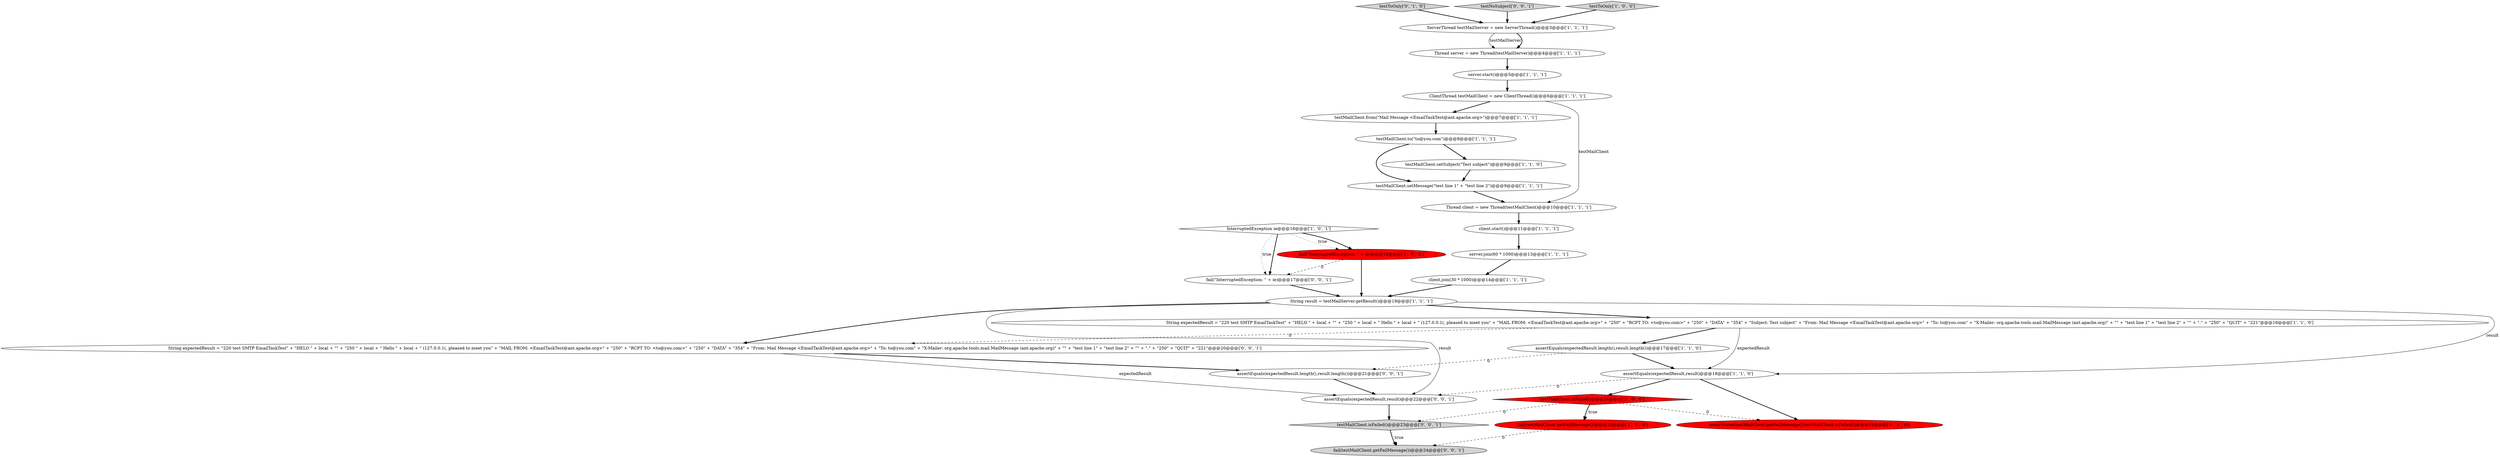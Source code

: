 digraph {
21 [style = filled, label = "testToOnly['0', '1', '0']", fillcolor = lightgray, shape = diamond image = "AAA0AAABBB2BBB"];
20 [style = filled, label = "fail(\"InterruptedException: \" + ie)@@@18@@@['1', '0', '0']", fillcolor = red, shape = ellipse image = "AAA1AAABBB1BBB"];
6 [style = filled, label = "Thread client = new Thread(testMailClient)@@@10@@@['1', '1', '1']", fillcolor = white, shape = ellipse image = "AAA0AAABBB1BBB"];
17 [style = filled, label = "testMailClient.setMessage(\"test line 1\" + \"test line 2\")@@@9@@@['1', '1', '1']", fillcolor = white, shape = ellipse image = "AAA0AAABBB1BBB"];
11 [style = filled, label = "testMailClient.to(\"to@you.com\")@@@8@@@['1', '1', '1']", fillcolor = white, shape = ellipse image = "AAA0AAABBB1BBB"];
25 [style = filled, label = "fail(\"InterruptedException: \" + ie)@@@17@@@['0', '0', '1']", fillcolor = white, shape = ellipse image = "AAA0AAABBB3BBB"];
8 [style = filled, label = "testMailClient.setSubject(\"Test subject\")@@@9@@@['1', '1', '0']", fillcolor = white, shape = ellipse image = "AAA0AAABBB1BBB"];
0 [style = filled, label = "testMailClient.from(\"Mail Message <EmailTaskTest@ant.apache.org>\")@@@7@@@['1', '1', '1']", fillcolor = white, shape = ellipse image = "AAA0AAABBB1BBB"];
15 [style = filled, label = "assertEquals(expectedResult.length(),result.length())@@@17@@@['1', '1', '0']", fillcolor = white, shape = ellipse image = "AAA0AAABBB1BBB"];
23 [style = filled, label = "assertEquals(expectedResult,result)@@@22@@@['0', '0', '1']", fillcolor = white, shape = ellipse image = "AAA0AAABBB3BBB"];
24 [style = filled, label = "testNoSubject['0', '0', '1']", fillcolor = lightgray, shape = diamond image = "AAA0AAABBB3BBB"];
26 [style = filled, label = "String expectedResult = \"220 test SMTP EmailTaskTest\" + \"HELO \" + local + \"\" + \"250 \" + local + \" Hello \" + local + \" (127.0.0.1(, pleased to meet you\" + \"MAIL FROM: <EmailTaskTest@ant.apache.org>\" + \"250\" + \"RCPT TO: <to@you.com>\" + \"250\" + \"DATA\" + \"354\" + \"From: Mail Message <EmailTaskTest@ant.apache.org>\" + \"To: to@you.com\" + \"X-Mailer: org.apache.tools.mail.MailMessage (ant.apache.org)\" + \"\" + \"test line 1\" + \"test line 2\" + \"\" + \".\" + \"250\" + \"QUIT\" + \"221\"@@@20@@@['0', '0', '1']", fillcolor = white, shape = ellipse image = "AAA0AAABBB3BBB"];
14 [style = filled, label = "client.join(30 * 1000)@@@14@@@['1', '1', '1']", fillcolor = white, shape = ellipse image = "AAA0AAABBB1BBB"];
13 [style = filled, label = "ClientThread testMailClient = new ClientThread()@@@6@@@['1', '1', '1']", fillcolor = white, shape = ellipse image = "AAA0AAABBB1BBB"];
27 [style = filled, label = "testMailClient.isFailed()@@@23@@@['0', '0', '1']", fillcolor = lightgray, shape = diamond image = "AAA0AAABBB3BBB"];
5 [style = filled, label = "InterruptedException ie@@@16@@@['1', '0', '1']", fillcolor = white, shape = diamond image = "AAA0AAABBB1BBB"];
12 [style = filled, label = "assertEquals(expectedResult,result)@@@18@@@['1', '1', '0']", fillcolor = white, shape = ellipse image = "AAA0AAABBB1BBB"];
16 [style = filled, label = "testMailClient.isFailed()@@@24@@@['1', '0', '0']", fillcolor = red, shape = diamond image = "AAA1AAABBB1BBB"];
1 [style = filled, label = "server.join(60 * 1000)@@@13@@@['1', '1', '1']", fillcolor = white, shape = ellipse image = "AAA0AAABBB1BBB"];
18 [style = filled, label = "String result = testMailServer.getResult()@@@19@@@['1', '1', '1']", fillcolor = white, shape = ellipse image = "AAA0AAABBB1BBB"];
7 [style = filled, label = "fail(testMailClient.getFailMessage())@@@25@@@['1', '0', '0']", fillcolor = red, shape = ellipse image = "AAA1AAABBB1BBB"];
4 [style = filled, label = "ServerThread testMailServer = new ServerThread()@@@3@@@['1', '1', '1']", fillcolor = white, shape = ellipse image = "AAA0AAABBB1BBB"];
2 [style = filled, label = "Thread server = new Thread(testMailServer)@@@4@@@['1', '1', '1']", fillcolor = white, shape = ellipse image = "AAA0AAABBB1BBB"];
9 [style = filled, label = "String expectedResult = \"220 test SMTP EmailTaskTest\" + \"HELO \" + local + \"\" + \"250 \" + local + \" Hello \" + local + \" (127.0.0.1(, pleased to meet you\" + \"MAIL FROM: <EmailTaskTest@ant.apache.org>\" + \"250\" + \"RCPT TO: <to@you.com>\" + \"250\" + \"DATA\" + \"354\" + \"Subject: Test subject\" + \"From: Mail Message <EmailTaskTest@ant.apache.org>\" + \"To: to@you.com\" + \"X-Mailer: org.apache.tools.mail.MailMessage (ant.apache.org)\" + \"\" + \"test line 1\" + \"test line 2\" + \"\" + \".\" + \"250\" + \"QUIT\" + \"221\"@@@16@@@['1', '1', '0']", fillcolor = white, shape = ellipse image = "AAA0AAABBB1BBB"];
19 [style = filled, label = "server.start()@@@5@@@['1', '1', '1']", fillcolor = white, shape = ellipse image = "AAA0AAABBB1BBB"];
22 [style = filled, label = "assertFalse(testMailClient.getFailMessage(),testMailClient.isFailed())@@@19@@@['0', '1', '0']", fillcolor = red, shape = ellipse image = "AAA1AAABBB2BBB"];
29 [style = filled, label = "assertEquals(expectedResult.length(),result.length())@@@21@@@['0', '0', '1']", fillcolor = white, shape = ellipse image = "AAA0AAABBB3BBB"];
3 [style = filled, label = "testToOnly['1', '0', '0']", fillcolor = lightgray, shape = diamond image = "AAA0AAABBB1BBB"];
28 [style = filled, label = "fail(testMailClient.getFailMessage())@@@24@@@['0', '0', '1']", fillcolor = lightgray, shape = ellipse image = "AAA0AAABBB3BBB"];
10 [style = filled, label = "client.start()@@@11@@@['1', '1', '1']", fillcolor = white, shape = ellipse image = "AAA0AAABBB1BBB"];
4->2 [style = solid, label="testMailServer"];
18->23 [style = solid, label="result"];
16->22 [style = dashed, label="0"];
2->19 [style = bold, label=""];
12->23 [style = dashed, label="0"];
9->12 [style = solid, label="expectedResult"];
23->27 [style = bold, label=""];
5->20 [style = bold, label=""];
17->6 [style = bold, label=""];
16->27 [style = dashed, label="0"];
26->29 [style = bold, label=""];
27->28 [style = bold, label=""];
18->26 [style = bold, label=""];
16->7 [style = bold, label=""];
25->18 [style = bold, label=""];
0->11 [style = bold, label=""];
15->29 [style = dashed, label="0"];
12->16 [style = bold, label=""];
4->2 [style = bold, label=""];
29->23 [style = bold, label=""];
3->4 [style = bold, label=""];
5->25 [style = bold, label=""];
13->6 [style = solid, label="testMailClient"];
18->12 [style = solid, label="result"];
8->17 [style = bold, label=""];
20->18 [style = bold, label=""];
16->7 [style = dotted, label="true"];
27->28 [style = dotted, label="true"];
24->4 [style = bold, label=""];
19->13 [style = bold, label=""];
20->25 [style = dashed, label="0"];
5->25 [style = dotted, label="true"];
7->28 [style = dashed, label="0"];
9->15 [style = bold, label=""];
6->10 [style = bold, label=""];
26->23 [style = solid, label="expectedResult"];
9->26 [style = dashed, label="0"];
18->9 [style = bold, label=""];
11->8 [style = bold, label=""];
11->17 [style = bold, label=""];
14->18 [style = bold, label=""];
1->14 [style = bold, label=""];
15->12 [style = bold, label=""];
5->20 [style = dotted, label="true"];
10->1 [style = bold, label=""];
12->22 [style = bold, label=""];
13->0 [style = bold, label=""];
21->4 [style = bold, label=""];
}

